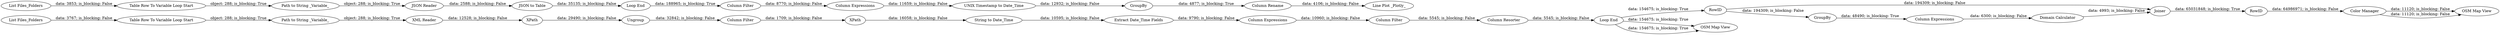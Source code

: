 digraph {
	"4562184027484866491_40" [label=RowID]
	"4562184027484866491_50" [label=Joiner]
	"4562184027484866491_41" [label=GroupBy]
	"8385158875621218767_17" [label="String to Date_Time"]
	"8385158875621218767_70" [label=GroupBy]
	"8385158875621218767_72" [label="Line Plot _Plotly_"]
	"8385158875621218767_24" [label="Column Expressions"]
	"4562184027484866491_47" [label="Domain Calculator"]
	"8385158875621218767_61" [label="Path to String _Variable_"]
	"8385158875621218767_20" [label="Column Resorter"]
	"8385158875621218767_39" [label="OSM Map View"]
	"4562184027484866491_43" [label="Column Expressions"]
	"8385158875621218767_68" [label="Column Expressions"]
	"8385158875621218767_66" [label="Loop End"]
	"8385158875621218767_38" [label="Loop End"]
	"8385158875621218767_28" [label=XPath]
	"8385158875621218767_22" [label="Column Filter"]
	"8385158875621218767_35" [label="Path to String _Variable_"]
	"8385158875621218767_65" [label="JSON to Table"]
	"8385158875621218767_67" [label="Column Filter"]
	"8385158875621218767_62" [label="List Files_Folders"]
	"4562184027484866491_59" [label=RowID]
	"4562184027484866491_46" [label="Color Manager"]
	"8385158875621218767_18" [label="XML Reader"]
	"8385158875621218767_71" [label="Column Rename"]
	"8385158875621218767_64" [label="JSON Reader"]
	"8385158875621218767_25" [label=Ungroup]
	"8385158875621218767_63" [label="Table Row To Variable Loop Start"]
	"8385158875621218767_34" [label="Table Row To Variable Loop Start"]
	"8385158875621218767_21" [label="Extract Date_Time Fields"]
	"8385158875621218767_30" [label="List Files_Folders"]
	"8385158875621218767_69" [label="UNIX Timestamp to Date_Time"]
	"8385158875621218767_51" [label="OSM Map View"]
	"8385158875621218767_27" [label="Column Filter"]
	"8385158875621218767_19" [label=XPath]
	"4562184027484866491_46" -> "8385158875621218767_51" [label="data: 11120; is_blocking: False"]
	"4562184027484866491_46" -> "8385158875621218767_51" [label="data: 11120; is_blocking: False"]
	"4562184027484866491_40" -> "4562184027484866491_50" [label="data: 194309; is_blocking: False"]
	"8385158875621218767_27" -> "8385158875621218767_19" [label="data: 1709; is_blocking: False"]
	"8385158875621218767_24" -> "8385158875621218767_22" [label="data: 10960; is_blocking: False"]
	"8385158875621218767_19" -> "8385158875621218767_17" [label="data: 16058; is_blocking: False"]
	"4562184027484866491_50" -> "4562184027484866491_59" [label="data: 65031848; is_blocking: True"]
	"8385158875621218767_65" -> "8385158875621218767_66" [label="data: 35135; is_blocking: False"]
	"8385158875621218767_66" -> "8385158875621218767_67" [label="data: 188965; is_blocking: True"]
	"8385158875621218767_71" -> "8385158875621218767_72" [label="data: 4106; is_blocking: False"]
	"4562184027484866491_40" -> "4562184027484866491_41" [label="data: 194309; is_blocking: False"]
	"8385158875621218767_18" -> "8385158875621218767_28" [label="data: 12528; is_blocking: False"]
	"8385158875621218767_70" -> "8385158875621218767_71" [label="data: 4877; is_blocking: True"]
	"8385158875621218767_17" -> "8385158875621218767_21" [label="data: 10595; is_blocking: False"]
	"8385158875621218767_30" -> "8385158875621218767_34" [label="data: 3767; is_blocking: False"]
	"8385158875621218767_38" -> "8385158875621218767_39" [label="data: 154675; is_blocking: True"]
	"8385158875621218767_38" -> "8385158875621218767_39" [label="data: 154675; is_blocking: True"]
	"8385158875621218767_20" -> "8385158875621218767_38" [label="data: 5545; is_blocking: False"]
	"8385158875621218767_64" -> "8385158875621218767_65" [label="data: 2588; is_blocking: False"]
	"8385158875621218767_62" -> "8385158875621218767_63" [label="data: 3853; is_blocking: False"]
	"8385158875621218767_34" -> "8385158875621218767_35" [label="object: 288; is_blocking: True"]
	"8385158875621218767_38" -> "4562184027484866491_40" [label="data: 154675; is_blocking: True"]
	"8385158875621218767_21" -> "8385158875621218767_24" [label="data: 9790; is_blocking: False"]
	"8385158875621218767_25" -> "8385158875621218767_27" [label="data: 32842; is_blocking: False"]
	"4562184027484866491_43" -> "4562184027484866491_47" [label="data: 6300; is_blocking: False"]
	"8385158875621218767_63" -> "8385158875621218767_61" [label="object: 288; is_blocking: True"]
	"8385158875621218767_28" -> "8385158875621218767_25" [label="data: 29490; is_blocking: False"]
	"4562184027484866491_47" -> "4562184027484866491_50" [label="data: 4993; is_blocking: False"]
	"8385158875621218767_68" -> "8385158875621218767_69" [label="data: 11659; is_blocking: False"]
	"8385158875621218767_69" -> "8385158875621218767_70" [label="data: 12932; is_blocking: False"]
	"8385158875621218767_22" -> "8385158875621218767_20" [label="data: 5545; is_blocking: False"]
	"4562184027484866491_41" -> "4562184027484866491_43" [label="data: 48490; is_blocking: True"]
	"8385158875621218767_61" -> "8385158875621218767_64" [label="object: 288; is_blocking: True"]
	"8385158875621218767_35" -> "8385158875621218767_18" [label="object: 288; is_blocking: True"]
	"8385158875621218767_67" -> "8385158875621218767_68" [label="data: 8770; is_blocking: False"]
	"4562184027484866491_59" -> "4562184027484866491_46" [label="data: 64986971; is_blocking: False"]
	rankdir=LR
}

